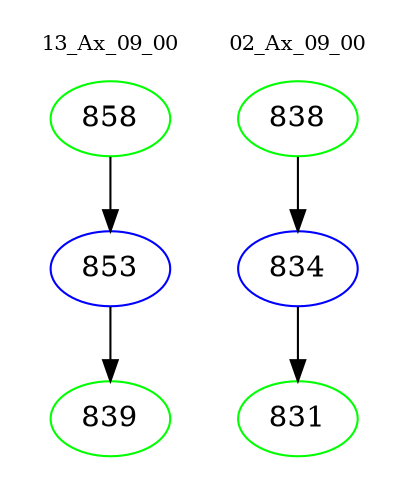 digraph{
subgraph cluster_0 {
color = white
label = "13_Ax_09_00";
fontsize=10;
T0_858 [label="858", color="green"]
T0_858 -> T0_853 [color="black"]
T0_853 [label="853", color="blue"]
T0_853 -> T0_839 [color="black"]
T0_839 [label="839", color="green"]
}
subgraph cluster_1 {
color = white
label = "02_Ax_09_00";
fontsize=10;
T1_838 [label="838", color="green"]
T1_838 -> T1_834 [color="black"]
T1_834 [label="834", color="blue"]
T1_834 -> T1_831 [color="black"]
T1_831 [label="831", color="green"]
}
}
